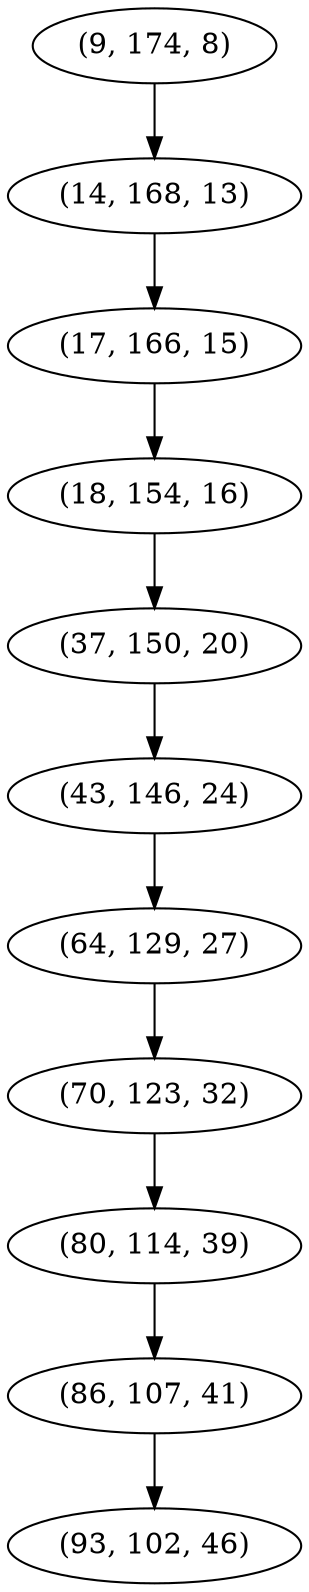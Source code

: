 digraph tree {
    "(9, 174, 8)";
    "(14, 168, 13)";
    "(17, 166, 15)";
    "(18, 154, 16)";
    "(37, 150, 20)";
    "(43, 146, 24)";
    "(64, 129, 27)";
    "(70, 123, 32)";
    "(80, 114, 39)";
    "(86, 107, 41)";
    "(93, 102, 46)";
    "(9, 174, 8)" -> "(14, 168, 13)";
    "(14, 168, 13)" -> "(17, 166, 15)";
    "(17, 166, 15)" -> "(18, 154, 16)";
    "(18, 154, 16)" -> "(37, 150, 20)";
    "(37, 150, 20)" -> "(43, 146, 24)";
    "(43, 146, 24)" -> "(64, 129, 27)";
    "(64, 129, 27)" -> "(70, 123, 32)";
    "(70, 123, 32)" -> "(80, 114, 39)";
    "(80, 114, 39)" -> "(86, 107, 41)";
    "(86, 107, 41)" -> "(93, 102, 46)";
}
